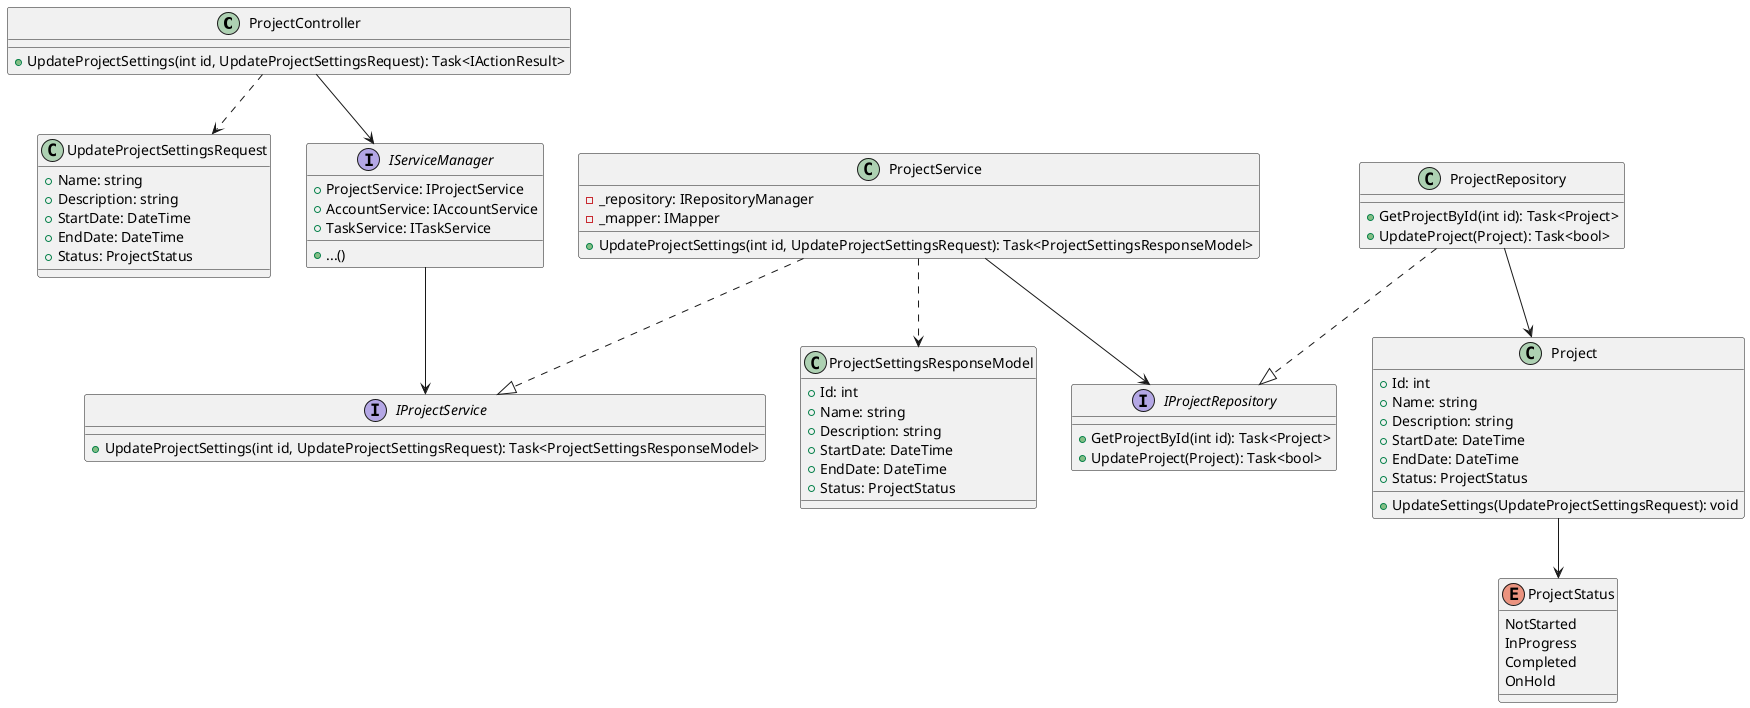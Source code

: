 @startuml
class ProjectController {
  +UpdateProjectSettings(int id, UpdateProjectSettingsRequest): Task<IActionResult>
}

class UpdateProjectSettingsRequest {
  +Name: string
  +Description: string
  +StartDate: DateTime
  +EndDate: DateTime
  +Status: ProjectStatus
}

interface IServiceManager {
  +ProjectService: IProjectService
  +AccountService: IAccountService
  +TaskService: ITaskService
  +...()
}

interface IProjectService {
  +UpdateProjectSettings(int id, UpdateProjectSettingsRequest): Task<ProjectSettingsResponseModel>
}

class ProjectService {
  -_repository: IRepositoryManager
  -_mapper: IMapper
  +UpdateProjectSettings(int id, UpdateProjectSettingsRequest): Task<ProjectSettingsResponseModel>
}

interface IProjectRepository {
  +GetProjectById(int id): Task<Project>
  +UpdateProject(Project): Task<bool>
}

class ProjectRepository {
  +GetProjectById(int id): Task<Project>
  +UpdateProject(Project): Task<bool>
}

class Project {
  +Id: int
  +Name: string
  +Description: string
  +StartDate: DateTime
  +EndDate: DateTime
  +Status: ProjectStatus
  +UpdateSettings(UpdateProjectSettingsRequest): void
}

enum ProjectStatus {
  NotStarted
  InProgress
  Completed
  OnHold
}

class ProjectSettingsResponseModel {
  +Id: int
  +Name: string
  +Description: string
  +StartDate: DateTime
  +EndDate: DateTime
  +Status: ProjectStatus
}

ProjectController --> IServiceManager
IServiceManager --> IProjectService
ProjectService ..|> IProjectService
ProjectService --> IProjectRepository
ProjectRepository ..|> IProjectRepository
ProjectRepository --> Project
Project --> ProjectStatus
ProjectService ..> ProjectSettingsResponseModel
ProjectController ..> UpdateProjectSettingsRequest

@enduml
